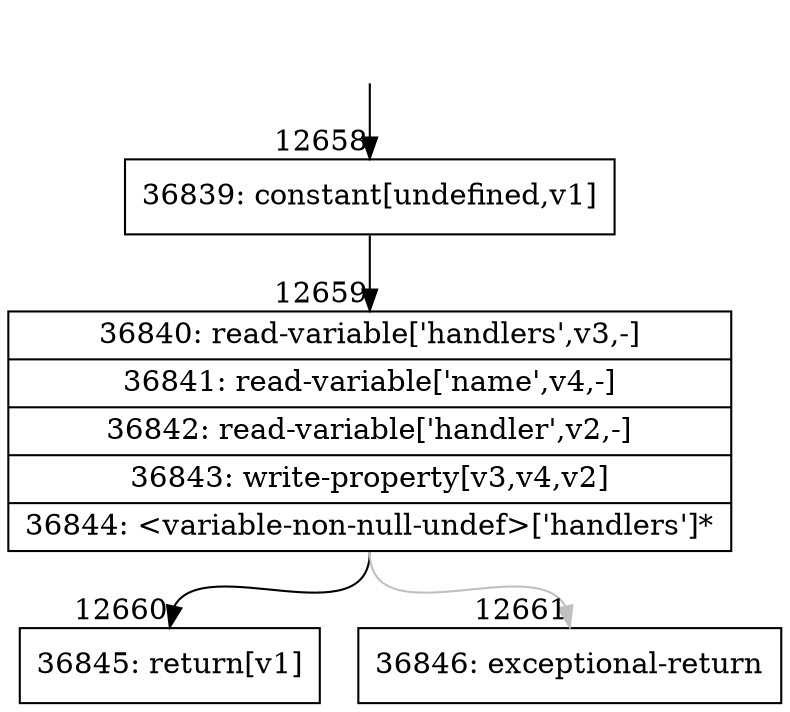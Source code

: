 digraph {
rankdir="TD"
BB_entry928[shape=none,label=""];
BB_entry928 -> BB12658 [tailport=s, headport=n, headlabel="    12658"]
BB12658 [shape=record label="{36839: constant[undefined,v1]}" ] 
BB12658 -> BB12659 [tailport=s, headport=n, headlabel="      12659"]
BB12659 [shape=record label="{36840: read-variable['handlers',v3,-]|36841: read-variable['name',v4,-]|36842: read-variable['handler',v2,-]|36843: write-property[v3,v4,v2]|36844: \<variable-non-null-undef\>['handlers']*}" ] 
BB12659 -> BB12660 [tailport=s, headport=n, headlabel="      12660"]
BB12659 -> BB12661 [tailport=s, headport=n, color=gray, headlabel="      12661"]
BB12660 [shape=record label="{36845: return[v1]}" ] 
BB12661 [shape=record label="{36846: exceptional-return}" ] 
//#$~ 17776
}
